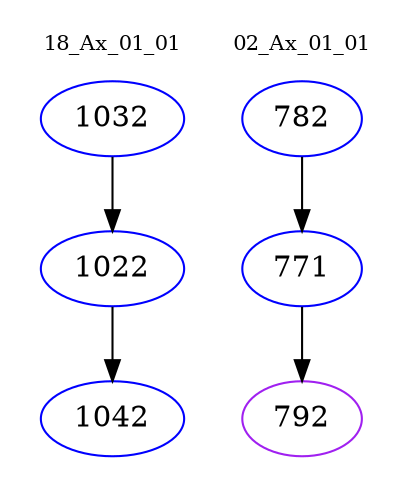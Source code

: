 digraph{
subgraph cluster_0 {
color = white
label = "18_Ax_01_01";
fontsize=10;
T0_1032 [label="1032", color="blue"]
T0_1032 -> T0_1022 [color="black"]
T0_1022 [label="1022", color="blue"]
T0_1022 -> T0_1042 [color="black"]
T0_1042 [label="1042", color="blue"]
}
subgraph cluster_1 {
color = white
label = "02_Ax_01_01";
fontsize=10;
T1_782 [label="782", color="blue"]
T1_782 -> T1_771 [color="black"]
T1_771 [label="771", color="blue"]
T1_771 -> T1_792 [color="black"]
T1_792 [label="792", color="purple"]
}
}
